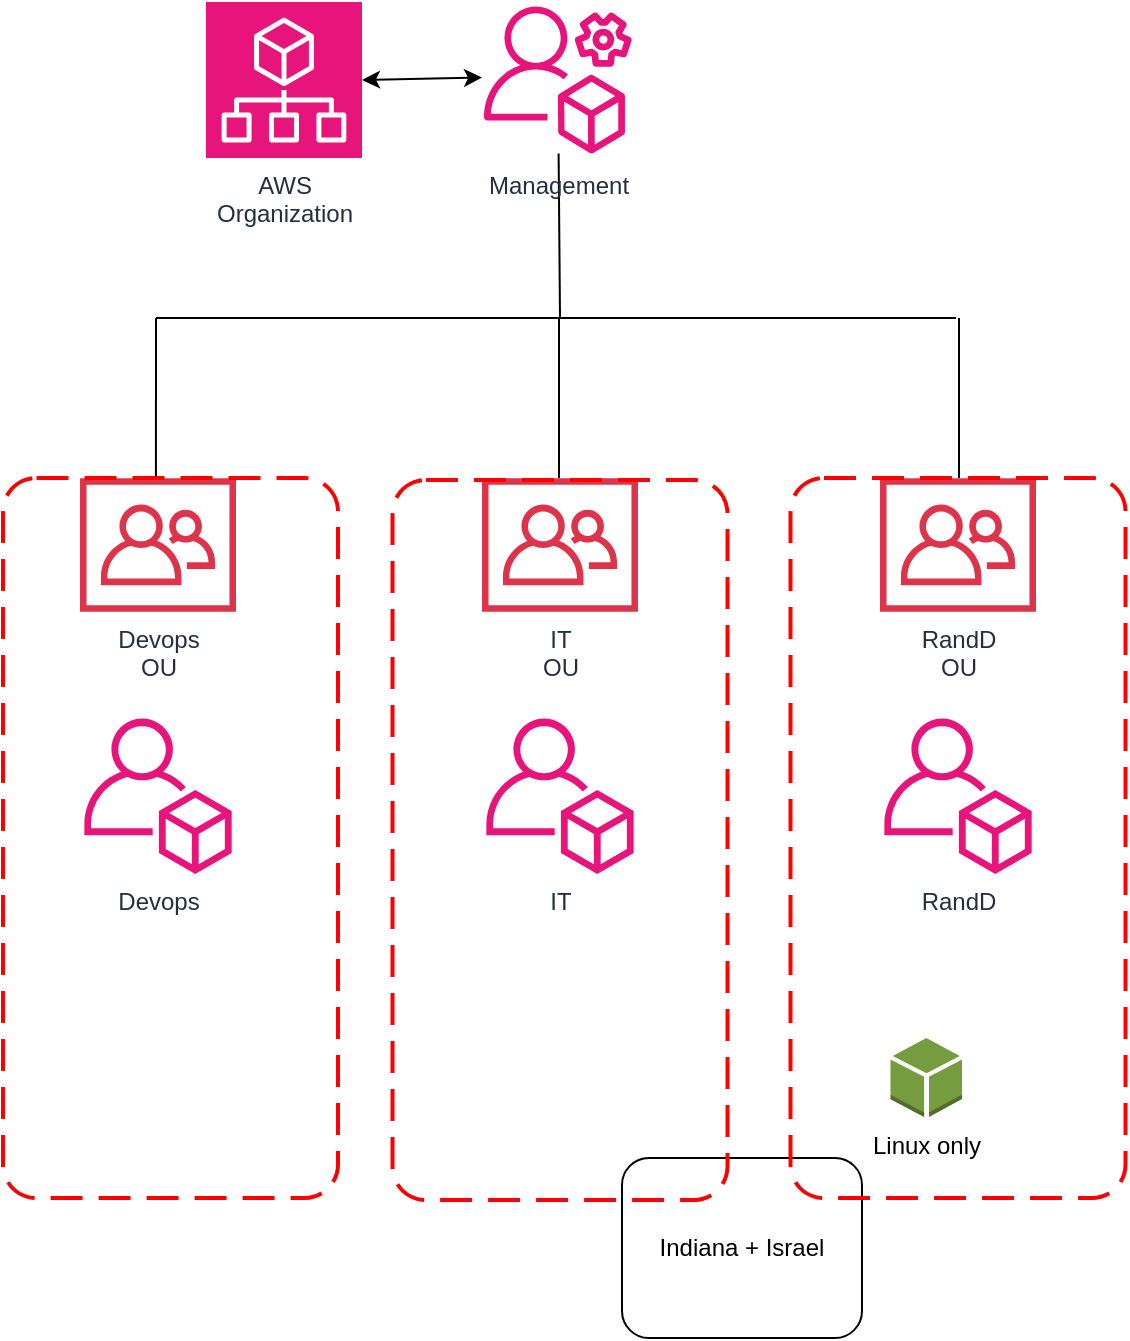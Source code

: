 <mxfile version="24.7.14">
  <diagram name="Page-1" id="-94ANbY5htkI7qeZ00oK">
    <mxGraphModel dx="792" dy="1097" grid="1" gridSize="10" guides="1" tooltips="1" connect="1" arrows="1" fold="1" page="1" pageScale="1" pageWidth="827" pageHeight="1169" math="0" shadow="0">
      <root>
        <mxCell id="0" />
        <mxCell id="1" parent="0" />
        <mxCell id="eb3B5uFBkSlpRyDjKCf3-2" value="Indiana + Israel" style="rounded=1;whiteSpace=wrap;html=1;" vertex="1" parent="1">
          <mxGeometry x="450" y="660" width="120" height="90" as="geometry" />
        </mxCell>
        <mxCell id="lANeDLZupoDU989c10M4-1" value="AWS&lt;div&gt;Organization&lt;/div&gt;" style="sketch=0;points=[[0,0,0],[0.25,0,0],[0.5,0,0],[0.75,0,0],[1,0,0],[0,1,0],[0.25,1,0],[0.5,1,0],[0.75,1,0],[1,1,0],[0,0.25,0],[0,0.5,0],[0,0.75,0],[1,0.25,0],[1,0.5,0],[1,0.75,0]];points=[[0,0,0],[0.25,0,0],[0.5,0,0],[0.75,0,0],[1,0,0],[0,1,0],[0.25,1,0],[0.5,1,0],[0.75,1,0],[1,1,0],[0,0.25,0],[0,0.5,0],[0,0.75,0],[1,0.25,0],[1,0.5,0],[1,0.75,0]];outlineConnect=0;fontColor=#232F3E;fillColor=#E7157B;strokeColor=#ffffff;dashed=0;verticalLabelPosition=bottom;verticalAlign=top;align=center;html=1;fontSize=12;fontStyle=0;aspect=fixed;shape=mxgraph.aws4.resourceIcon;resIcon=mxgraph.aws4.organizations;" parent="1" vertex="1">
          <mxGeometry x="242" y="82" width="78" height="78" as="geometry" />
        </mxCell>
        <mxCell id="lANeDLZupoDU989c10M4-3" value="Devops" style="sketch=0;outlineConnect=0;fontColor=#232F3E;gradientColor=none;fillColor=#E7157B;strokeColor=none;dashed=0;verticalLabelPosition=bottom;verticalAlign=top;align=center;html=1;fontSize=12;fontStyle=0;aspect=fixed;pointerEvents=1;shape=mxgraph.aws4.organizations_account;" parent="1" vertex="1">
          <mxGeometry x="181" y="440" width="74" height="78" as="geometry" />
        </mxCell>
        <mxCell id="lANeDLZupoDU989c10M4-4" value="RandD" style="sketch=0;outlineConnect=0;fontColor=#232F3E;gradientColor=none;fillColor=#E7157B;strokeColor=none;dashed=0;verticalLabelPosition=bottom;verticalAlign=top;align=center;html=1;fontSize=12;fontStyle=0;aspect=fixed;pointerEvents=1;shape=mxgraph.aws4.organizations_account;" parent="1" vertex="1">
          <mxGeometry x="581" y="440" width="74" height="78" as="geometry" />
        </mxCell>
        <mxCell id="lANeDLZupoDU989c10M4-5" value="IT" style="sketch=0;outlineConnect=0;fontColor=#232F3E;gradientColor=none;fillColor=#E7157B;strokeColor=none;dashed=0;verticalLabelPosition=bottom;verticalAlign=top;align=center;html=1;fontSize=12;fontStyle=0;aspect=fixed;pointerEvents=1;shape=mxgraph.aws4.organizations_account;" parent="1" vertex="1">
          <mxGeometry x="382" y="440" width="74" height="78" as="geometry" />
        </mxCell>
        <mxCell id="lANeDLZupoDU989c10M4-7" value="Devops&lt;div&gt;OU&lt;/div&gt;" style="sketch=0;outlineConnect=0;fontColor=#232F3E;gradientColor=none;fillColor=#DD344C;strokeColor=none;dashed=0;verticalLabelPosition=bottom;verticalAlign=top;align=center;html=1;fontSize=12;fontStyle=0;aspect=fixed;pointerEvents=1;shape=mxgraph.aws4.organizations_organizational_unit;" parent="1" vertex="1">
          <mxGeometry x="179" y="320" width="78" height="67" as="geometry" />
        </mxCell>
        <mxCell id="lANeDLZupoDU989c10M4-8" value="IT&lt;div&gt;OU&lt;/div&gt;" style="sketch=0;outlineConnect=0;fontColor=#232F3E;gradientColor=none;fillColor=#DD344C;strokeColor=none;dashed=0;verticalLabelPosition=bottom;verticalAlign=top;align=center;html=1;fontSize=12;fontStyle=0;aspect=fixed;pointerEvents=1;shape=mxgraph.aws4.organizations_organizational_unit;" parent="1" vertex="1">
          <mxGeometry x="380" y="320" width="78" height="67" as="geometry" />
        </mxCell>
        <mxCell id="lANeDLZupoDU989c10M4-9" value="RandD&lt;div&gt;OU&lt;/div&gt;" style="sketch=0;outlineConnect=0;fontColor=#232F3E;gradientColor=none;fillColor=#DD344C;strokeColor=none;dashed=0;verticalLabelPosition=bottom;verticalAlign=top;align=center;html=1;fontSize=12;fontStyle=0;aspect=fixed;pointerEvents=1;shape=mxgraph.aws4.organizations_organizational_unit;" parent="1" vertex="1">
          <mxGeometry x="579" y="320" width="78" height="67" as="geometry" />
        </mxCell>
        <mxCell id="lANeDLZupoDU989c10M4-15" value="" style="endArrow=classic;startArrow=classic;html=1;rounded=0;exitX=1;exitY=0.5;exitDx=0;exitDy=0;exitPerimeter=0;" parent="1" source="lANeDLZupoDU989c10M4-1" edge="1">
          <mxGeometry width="50" height="50" relative="1" as="geometry">
            <mxPoint x="210" y="119" as="sourcePoint" />
            <mxPoint x="380" y="119.788" as="targetPoint" />
          </mxGeometry>
        </mxCell>
        <mxCell id="lANeDLZupoDU989c10M4-17" value="" style="endArrow=none;html=1;rounded=0;" parent="1" edge="1">
          <mxGeometry width="50" height="50" relative="1" as="geometry">
            <mxPoint x="217" y="240" as="sourcePoint" />
            <mxPoint x="617" y="240" as="targetPoint" />
          </mxGeometry>
        </mxCell>
        <mxCell id="lANeDLZupoDU989c10M4-19" value="" style="endArrow=none;html=1;rounded=0;exitX=0.474;exitY=-0.001;exitDx=0;exitDy=0;exitPerimeter=0;" parent="1" edge="1">
          <mxGeometry width="50" height="50" relative="1" as="geometry">
            <mxPoint x="216.972" y="319.996" as="sourcePoint" />
            <mxPoint x="217" y="240" as="targetPoint" />
          </mxGeometry>
        </mxCell>
        <mxCell id="lANeDLZupoDU989c10M4-20" value="" style="endArrow=none;html=1;rounded=0;exitX=0.474;exitY=-0.001;exitDx=0;exitDy=0;exitPerimeter=0;" parent="1" edge="1">
          <mxGeometry width="50" height="50" relative="1" as="geometry">
            <mxPoint x="618.5" y="320" as="sourcePoint" />
            <mxPoint x="618.5" y="240" as="targetPoint" />
          </mxGeometry>
        </mxCell>
        <mxCell id="lANeDLZupoDU989c10M4-21" value="" style="endArrow=none;html=1;rounded=0;exitX=0.474;exitY=-0.001;exitDx=0;exitDy=0;exitPerimeter=0;" parent="1" edge="1">
          <mxGeometry width="50" height="50" relative="1" as="geometry">
            <mxPoint x="418.5" y="320" as="sourcePoint" />
            <mxPoint x="418.5" y="240" as="targetPoint" />
          </mxGeometry>
        </mxCell>
        <mxCell id="lANeDLZupoDU989c10M4-22" value="" style="endArrow=none;html=1;rounded=0;" parent="1" target="9zNUjEnzxChWmt6nsrre-1" edge="1">
          <mxGeometry width="50" height="50" relative="1" as="geometry">
            <mxPoint x="419" y="240" as="sourcePoint" />
            <mxPoint x="420" y="200" as="targetPoint" />
          </mxGeometry>
        </mxCell>
        <mxCell id="lANeDLZupoDU989c10M4-25" value="" style="rounded=1;arcSize=10;dashed=1;strokeColor=#ff0000;fillColor=none;gradientColor=none;dashPattern=8 4;strokeWidth=2;" parent="1" vertex="1">
          <mxGeometry x="140.5" y="320" width="167.5" height="360" as="geometry" />
        </mxCell>
        <mxCell id="lANeDLZupoDU989c10M4-26" value="" style="rounded=1;arcSize=10;dashed=1;strokeColor=#ff0000;fillColor=none;gradientColor=none;dashPattern=8 4;strokeWidth=2;" parent="1" vertex="1">
          <mxGeometry x="335.25" y="321" width="167.5" height="360" as="geometry" />
        </mxCell>
        <mxCell id="lANeDLZupoDU989c10M4-27" value="" style="rounded=1;arcSize=10;dashed=1;strokeColor=#ff0000;fillColor=none;gradientColor=none;dashPattern=8 4;strokeWidth=2;" parent="1" vertex="1">
          <mxGeometry x="534.25" y="320" width="167.5" height="360" as="geometry" />
        </mxCell>
        <mxCell id="9zNUjEnzxChWmt6nsrre-1" value="Management" style="sketch=0;outlineConnect=0;fontColor=#232F3E;gradientColor=none;fillColor=#E7157B;strokeColor=none;dashed=0;verticalLabelPosition=bottom;verticalAlign=top;align=center;html=1;fontSize=12;fontStyle=0;aspect=fixed;pointerEvents=1;shape=mxgraph.aws4.organizations_management_account;" parent="1" vertex="1">
          <mxGeometry x="381" y="82" width="74" height="78" as="geometry" />
        </mxCell>
        <mxCell id="eb3B5uFBkSlpRyDjKCf3-1" value="Linux only" style="outlineConnect=0;dashed=0;verticalLabelPosition=bottom;verticalAlign=top;align=center;html=1;shape=mxgraph.aws3.resources;fillColor=#759C3E;gradientColor=none;" vertex="1" parent="1">
          <mxGeometry x="584.25" y="600" width="35.75" height="39.5" as="geometry" />
        </mxCell>
      </root>
    </mxGraphModel>
  </diagram>
</mxfile>

